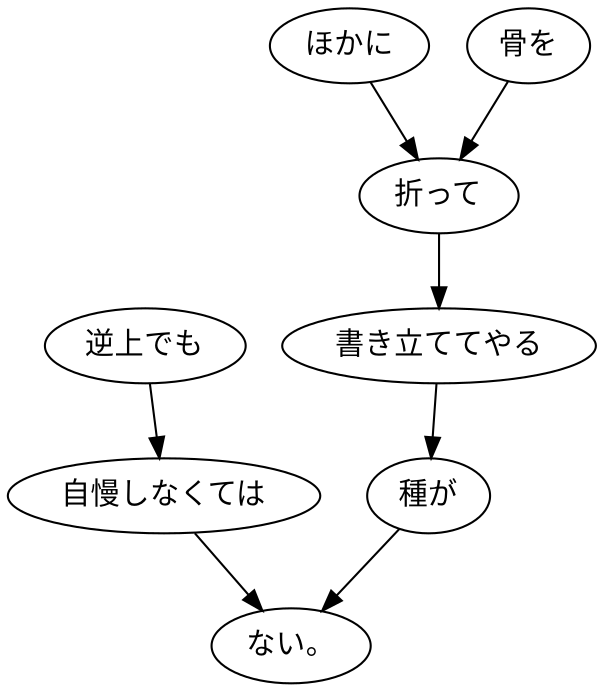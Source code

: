 digraph graph4917 {
	node0 [label="逆上でも"];
	node1 [label="自慢しなくては"];
	node2 [label="ほかに"];
	node3 [label="骨を"];
	node4 [label="折って"];
	node5 [label="書き立ててやる"];
	node6 [label="種が"];
	node7 [label="ない。"];
	node0 -> node1;
	node1 -> node7;
	node2 -> node4;
	node3 -> node4;
	node4 -> node5;
	node5 -> node6;
	node6 -> node7;
}
